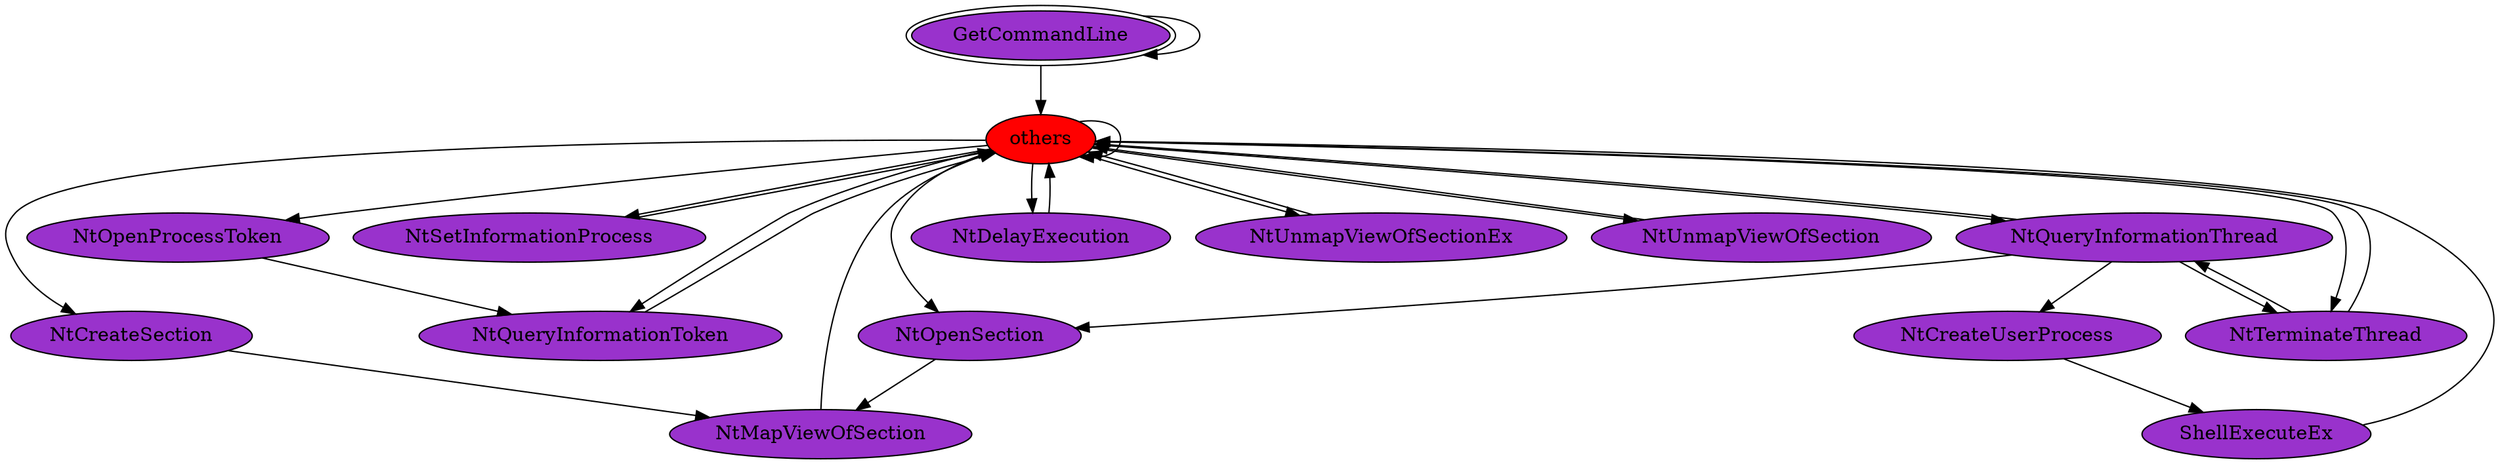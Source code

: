 digraph "./REPORTS/6732/API_PER_CATEGORY/ShellExecute.exe_2968_Processes_API_per_Category_Transition_Matrix" {
	GetCommandLine [label=GetCommandLine fillcolor=darkorchid peripheries=2 style=filled]
	GetCommandLine -> GetCommandLine [label=""]
	others [label=others fillcolor=red style=filled]
	GetCommandLine -> others [label=""]
	others -> others [label=""]
	NtQueryInformationThread [label=NtQueryInformationThread fillcolor=darkorchid style=filled]
	others -> NtQueryInformationThread [label=""]
	NtOpenSection [label=NtOpenSection fillcolor=darkorchid style=filled]
	others -> NtOpenSection [label=""]
	NtSetInformationProcess [label=NtSetInformationProcess fillcolor=darkorchid style=filled]
	others -> NtSetInformationProcess [label=""]
	NtQueryInformationToken [label=NtQueryInformationToken fillcolor=darkorchid style=filled]
	others -> NtQueryInformationToken [label=""]
	NtCreateSection [label=NtCreateSection fillcolor=darkorchid style=filled]
	others -> NtCreateSection [label=""]
	NtOpenProcessToken [label=NtOpenProcessToken fillcolor=darkorchid style=filled]
	others -> NtOpenProcessToken [label=""]
	NtDelayExecution [label=NtDelayExecution fillcolor=darkorchid style=filled]
	others -> NtDelayExecution [label=""]
	NtUnmapViewOfSectionEx [label=NtUnmapViewOfSectionEx fillcolor=darkorchid style=filled]
	others -> NtUnmapViewOfSectionEx [label=""]
	NtUnmapViewOfSection [label=NtUnmapViewOfSection fillcolor=darkorchid style=filled]
	others -> NtUnmapViewOfSection [label=""]
	NtTerminateThread [label=NtTerminateThread fillcolor=darkorchid style=filled]
	others -> NtTerminateThread [label=""]
	NtQueryInformationThread -> others [label=""]
	NtQueryInformationThread -> NtOpenSection [label=""]
	NtCreateUserProcess [label=NtCreateUserProcess fillcolor=darkorchid style=filled]
	NtQueryInformationThread -> NtCreateUserProcess [label=""]
	NtQueryInformationThread -> NtTerminateThread [label=""]
	NtMapViewOfSection [label=NtMapViewOfSection fillcolor=darkorchid style=filled]
	NtOpenSection -> NtMapViewOfSection [label=""]
	NtMapViewOfSection -> others [label=""]
	NtSetInformationProcess -> others [label=""]
	NtQueryInformationToken -> others [label=""]
	NtCreateSection -> NtMapViewOfSection [label=""]
	NtOpenProcessToken -> NtQueryInformationToken [label=""]
	ShellExecuteEx [label=ShellExecuteEx fillcolor=darkorchid style=filled]
	NtCreateUserProcess -> ShellExecuteEx [label=""]
	ShellExecuteEx -> others [label=""]
	NtDelayExecution -> others [label=""]
	NtUnmapViewOfSectionEx -> others [label=""]
	NtUnmapViewOfSection -> others [label=""]
	NtTerminateThread -> others [label=""]
	NtTerminateThread -> NtQueryInformationThread [label=""]
}
